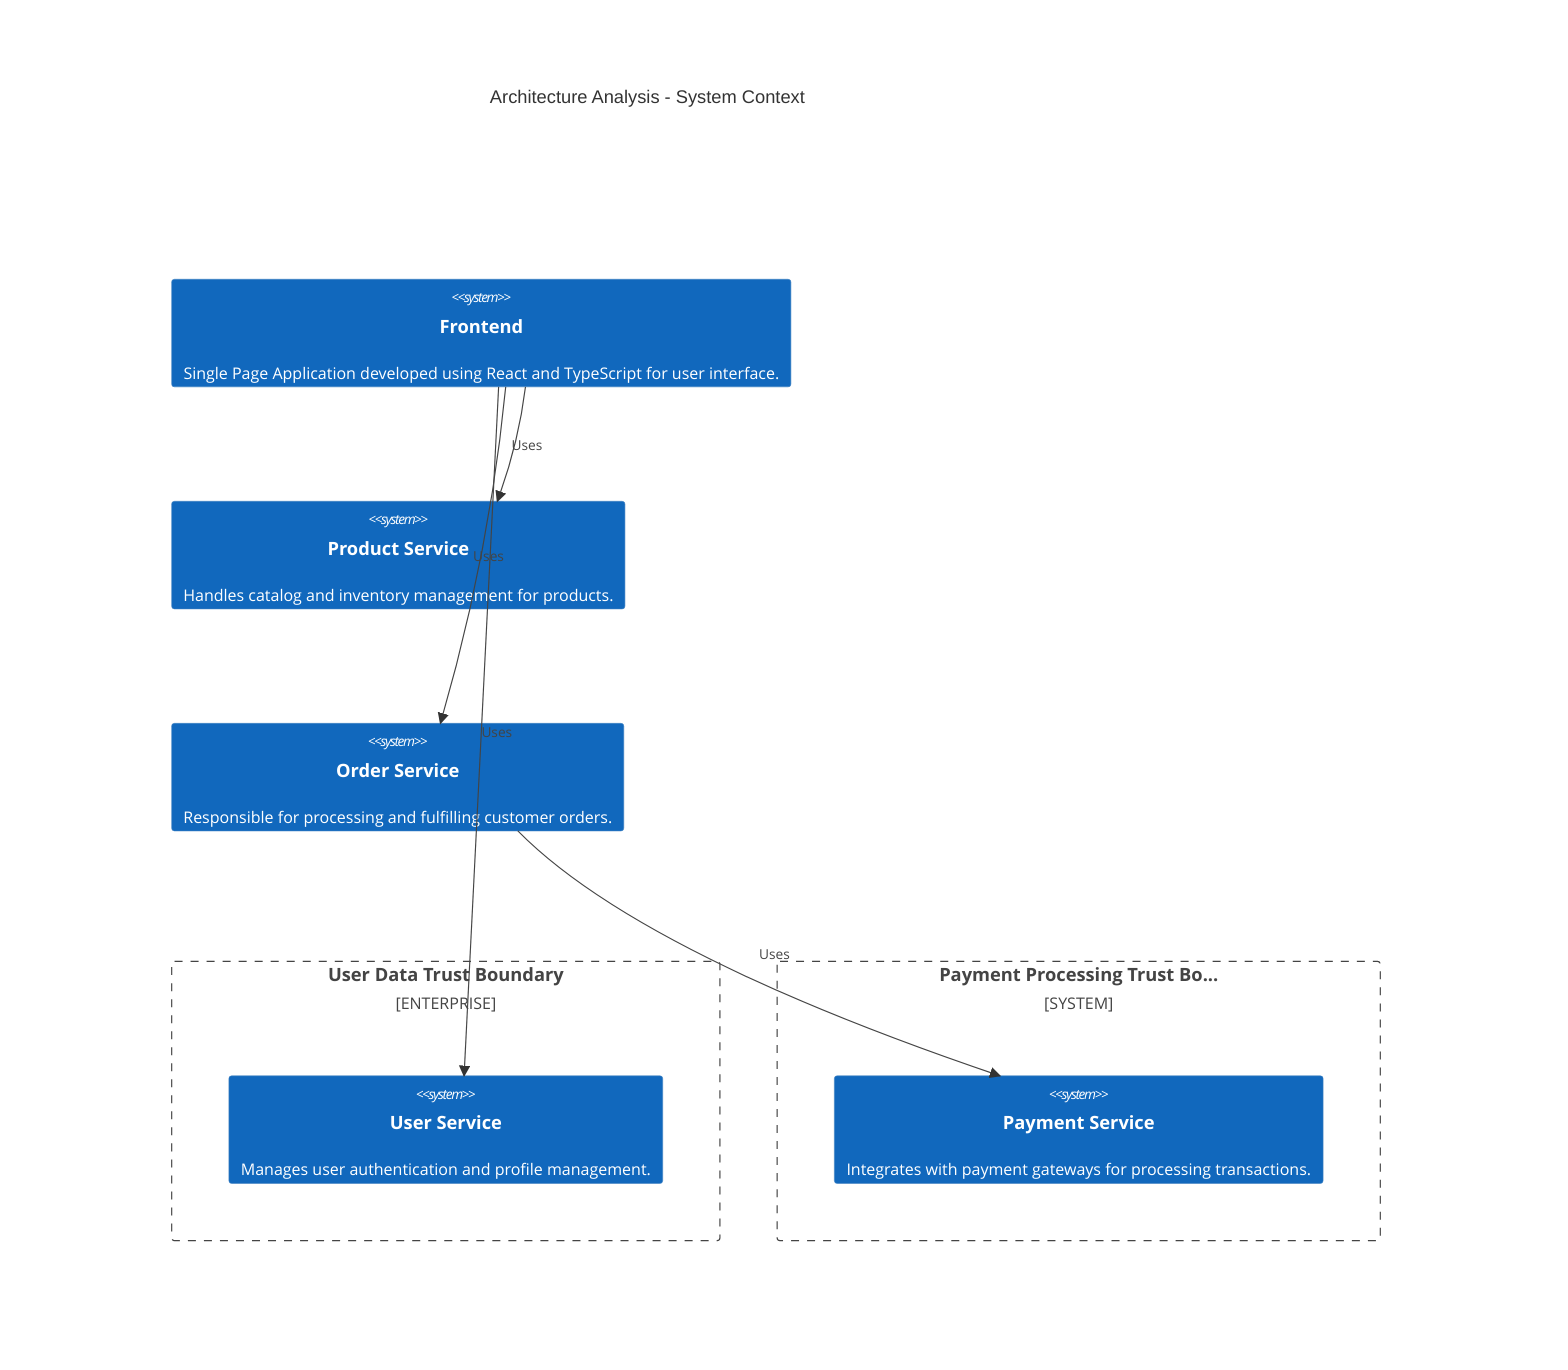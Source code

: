 C4Context
    title Architecture Analysis - System Context
    Enterprise_Boundary(tb_User_Data_Trust_Boundary, "User Data Trust Boundary") {
        System(User_Service, "User Service", "Manages user authentication and profile management.")
    }
    System_Boundary(tb_Payment_Processing_Trust_Boundary, "Payment Processing Trust Bo...") {
        System(Payment_Service, "Payment Service", "Integrates with payment gateways for processing transactions.")
    }
    System(Frontend, "Frontend", "Single Page Application developed using React and TypeScript for user interface.")
    System(Product_Service, "Product Service", "Handles catalog and inventory management for products.")
    System(Order_Service, "Order Service", "Responsible for processing and fulfilling customer orders.")

    Rel(Frontend, User_Service, "Uses")
    Rel(Frontend, Product_Service, "Uses")
    Rel(Frontend, Order_Service, "Uses")
    Rel(Order_Service, Payment_Service, "Uses")